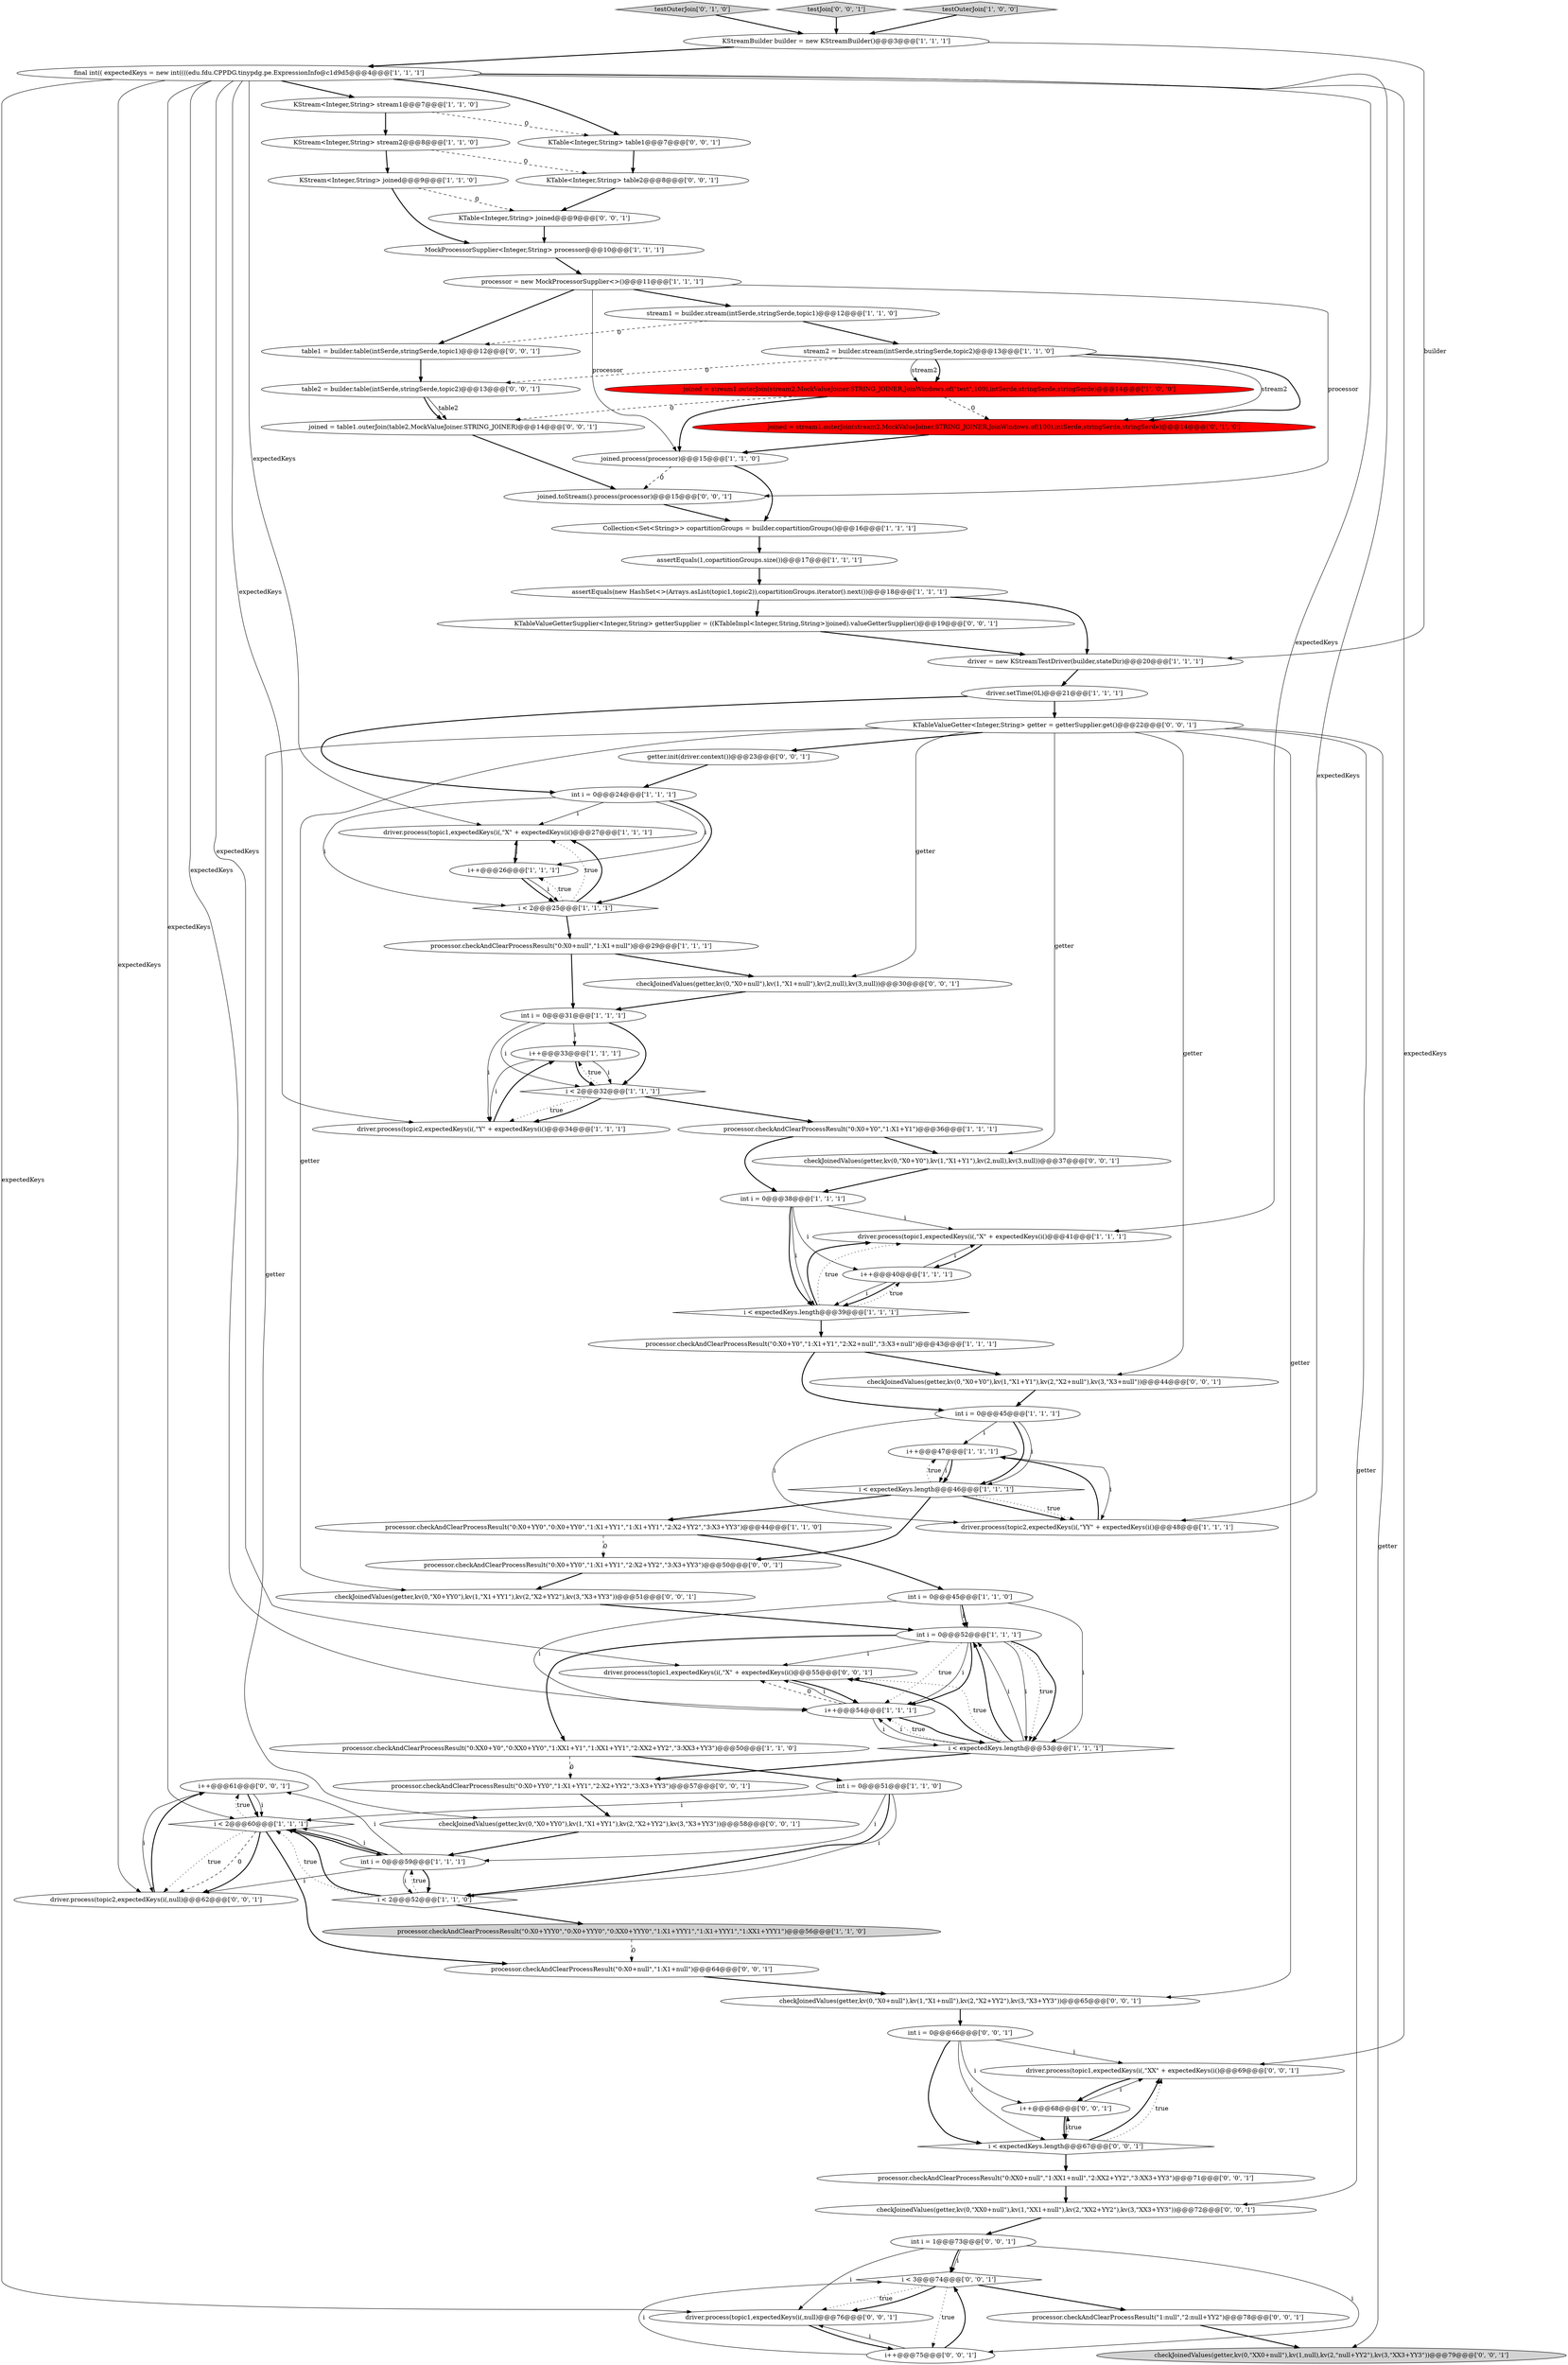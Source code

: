digraph {
70 [style = filled, label = "i++@@@61@@@['0', '0', '1']", fillcolor = white, shape = ellipse image = "AAA0AAABBB3BBB"];
31 [style = filled, label = "processor = new MockProcessorSupplier<>()@@@11@@@['1', '1', '1']", fillcolor = white, shape = ellipse image = "AAA0AAABBB1BBB"];
41 [style = filled, label = "driver.process(topic1,expectedKeys(i(,\"X\" + expectedKeys(i()@@@41@@@['1', '1', '1']", fillcolor = white, shape = ellipse image = "AAA0AAABBB1BBB"];
21 [style = filled, label = "driver = new KStreamTestDriver(builder,stateDir)@@@20@@@['1', '1', '1']", fillcolor = white, shape = ellipse image = "AAA0AAABBB1BBB"];
50 [style = filled, label = "processor.checkAndClearProcessResult(\"0:X0+null\",\"1:X1+null\")@@@64@@@['0', '0', '1']", fillcolor = white, shape = ellipse image = "AAA0AAABBB3BBB"];
9 [style = filled, label = "final int(( expectedKeys = new int((((edu.fdu.CPPDG.tinypdg.pe.ExpressionInfo@c1d9d5@@@4@@@['1', '1', '1']", fillcolor = white, shape = ellipse image = "AAA0AAABBB1BBB"];
71 [style = filled, label = "KTableValueGetter<Integer,String> getter = getterSupplier.get()@@@22@@@['0', '0', '1']", fillcolor = white, shape = ellipse image = "AAA0AAABBB3BBB"];
22 [style = filled, label = "i++@@@26@@@['1', '1', '1']", fillcolor = white, shape = ellipse image = "AAA0AAABBB1BBB"];
8 [style = filled, label = "driver.setTime(0L)@@@21@@@['1', '1', '1']", fillcolor = white, shape = ellipse image = "AAA0AAABBB1BBB"];
3 [style = filled, label = "i++@@@47@@@['1', '1', '1']", fillcolor = white, shape = ellipse image = "AAA0AAABBB1BBB"];
26 [style = filled, label = "stream2 = builder.stream(intSerde,stringSerde,topic2)@@@13@@@['1', '1', '0']", fillcolor = white, shape = ellipse image = "AAA0AAABBB1BBB"];
35 [style = filled, label = "int i = 0@@@38@@@['1', '1', '1']", fillcolor = white, shape = ellipse image = "AAA0AAABBB1BBB"];
42 [style = filled, label = "int i = 0@@@51@@@['1', '1', '0']", fillcolor = white, shape = ellipse image = "AAA0AAABBB1BBB"];
48 [style = filled, label = "testOuterJoin['0', '1', '0']", fillcolor = lightgray, shape = diamond image = "AAA0AAABBB2BBB"];
57 [style = filled, label = "KTable<Integer,String> joined@@@9@@@['0', '0', '1']", fillcolor = white, shape = ellipse image = "AAA0AAABBB3BBB"];
6 [style = filled, label = "processor.checkAndClearProcessResult(\"0:X0+null\",\"1:X1+null\")@@@29@@@['1', '1', '1']", fillcolor = white, shape = ellipse image = "AAA0AAABBB1BBB"];
23 [style = filled, label = "joined.process(processor)@@@15@@@['1', '1', '0']", fillcolor = white, shape = ellipse image = "AAA0AAABBB1BBB"];
80 [style = filled, label = "checkJoinedValues(getter,kv(0,\"X0+null\"),kv(1,\"X1+null\"),kv(2,\"X2+YY2\"),kv(3,\"X3+YY3\"))@@@65@@@['0', '0', '1']", fillcolor = white, shape = ellipse image = "AAA0AAABBB3BBB"];
19 [style = filled, label = "i < 2@@@52@@@['1', '1', '0']", fillcolor = white, shape = diamond image = "AAA0AAABBB1BBB"];
52 [style = filled, label = "i < 3@@@74@@@['0', '0', '1']", fillcolor = white, shape = diamond image = "AAA0AAABBB3BBB"];
29 [style = filled, label = "int i = 0@@@45@@@['1', '1', '1']", fillcolor = white, shape = ellipse image = "AAA0AAABBB1BBB"];
69 [style = filled, label = "int i = 1@@@73@@@['0', '0', '1']", fillcolor = white, shape = ellipse image = "AAA0AAABBB3BBB"];
58 [style = filled, label = "KTableValueGetterSupplier<Integer,String> getterSupplier = ((KTableImpl<Integer,String,String>)joined).valueGetterSupplier()@@@19@@@['0', '0', '1']", fillcolor = white, shape = ellipse image = "AAA0AAABBB3BBB"];
60 [style = filled, label = "testJoin['0', '0', '1']", fillcolor = lightgray, shape = diamond image = "AAA0AAABBB3BBB"];
0 [style = filled, label = "i++@@@33@@@['1', '1', '1']", fillcolor = white, shape = ellipse image = "AAA0AAABBB1BBB"];
36 [style = filled, label = "Collection<Set<String>> copartitionGroups = builder.copartitionGroups()@@@16@@@['1', '1', '1']", fillcolor = white, shape = ellipse image = "AAA0AAABBB1BBB"];
56 [style = filled, label = "checkJoinedValues(getter,kv(0,\"XX0+null\"),kv(1,null),kv(2,\"null+YY2\"),kv(3,\"XX3+YY3\"))@@@79@@@['0', '0', '1']", fillcolor = lightgray, shape = ellipse image = "AAA0AAABBB3BBB"];
68 [style = filled, label = "driver.process(topic1,expectedKeys(i(,\"XX\" + expectedKeys(i()@@@69@@@['0', '0', '1']", fillcolor = white, shape = ellipse image = "AAA0AAABBB3BBB"];
75 [style = filled, label = "driver.process(topic1,expectedKeys(i(,null)@@@76@@@['0', '0', '1']", fillcolor = white, shape = ellipse image = "AAA0AAABBB3BBB"];
77 [style = filled, label = "joined.toStream().process(processor)@@@15@@@['0', '0', '1']", fillcolor = white, shape = ellipse image = "AAA0AAABBB3BBB"];
17 [style = filled, label = "int i = 0@@@31@@@['1', '1', '1']", fillcolor = white, shape = ellipse image = "AAA0AAABBB1BBB"];
83 [style = filled, label = "checkJoinedValues(getter,kv(0,\"X0+YY0\"),kv(1,\"X1+YY1\"),kv(2,\"X2+YY2\"),kv(3,\"X3+YY3\"))@@@58@@@['0', '0', '1']", fillcolor = white, shape = ellipse image = "AAA0AAABBB3BBB"];
25 [style = filled, label = "testOuterJoin['1', '0', '0']", fillcolor = lightgray, shape = diamond image = "AAA0AAABBB1BBB"];
73 [style = filled, label = "processor.checkAndClearProcessResult(\"0:XX0+null\",\"1:XX1+null\",\"2:XX2+YY2\",\"3:XX3+YY3\")@@@71@@@['0', '0', '1']", fillcolor = white, shape = ellipse image = "AAA0AAABBB3BBB"];
12 [style = filled, label = "i++@@@40@@@['1', '1', '1']", fillcolor = white, shape = ellipse image = "AAA0AAABBB1BBB"];
11 [style = filled, label = "i < 2@@@60@@@['1', '1', '1']", fillcolor = white, shape = diamond image = "AAA0AAABBB1BBB"];
34 [style = filled, label = "driver.process(topic1,expectedKeys(i(,\"X\" + expectedKeys(i()@@@27@@@['1', '1', '1']", fillcolor = white, shape = ellipse image = "AAA0AAABBB1BBB"];
64 [style = filled, label = "table2 = builder.table(intSerde,stringSerde,topic2)@@@13@@@['0', '0', '1']", fillcolor = white, shape = ellipse image = "AAA0AAABBB3BBB"];
78 [style = filled, label = "checkJoinedValues(getter,kv(0,\"XX0+null\"),kv(1,\"XX1+null\"),kv(2,\"XX2+YY2\"),kv(3,\"XX3+YY3\"))@@@72@@@['0', '0', '1']", fillcolor = white, shape = ellipse image = "AAA0AAABBB3BBB"];
32 [style = filled, label = "joined = stream1.outerJoin(stream2,MockValueJoiner.STRING_JOINER,JoinWindows.of(\"test\",100),intSerde,stringSerde,stringSerde)@@@14@@@['1', '0', '0']", fillcolor = red, shape = ellipse image = "AAA1AAABBB1BBB"];
65 [style = filled, label = "int i = 0@@@66@@@['0', '0', '1']", fillcolor = white, shape = ellipse image = "AAA0AAABBB3BBB"];
10 [style = filled, label = "driver.process(topic2,expectedKeys(i(,\"YY\" + expectedKeys(i()@@@48@@@['1', '1', '1']", fillcolor = white, shape = ellipse image = "AAA0AAABBB1BBB"];
1 [style = filled, label = "int i = 0@@@59@@@['1', '1', '1']", fillcolor = white, shape = ellipse image = "AAA0AAABBB1BBB"];
66 [style = filled, label = "checkJoinedValues(getter,kv(0,\"X0+Y0\"),kv(1,\"X1+Y1\"),kv(2,null),kv(3,null))@@@37@@@['0', '0', '1']", fillcolor = white, shape = ellipse image = "AAA0AAABBB3BBB"];
54 [style = filled, label = "checkJoinedValues(getter,kv(0,\"X0+null\"),kv(1,\"X1+null\"),kv(2,null),kv(3,null))@@@30@@@['0', '0', '1']", fillcolor = white, shape = ellipse image = "AAA0AAABBB3BBB"];
18 [style = filled, label = "assertEquals(1,copartitionGroups.size())@@@17@@@['1', '1', '1']", fillcolor = white, shape = ellipse image = "AAA0AAABBB1BBB"];
40 [style = filled, label = "processor.checkAndClearProcessResult(\"0:XX0+Y0\",\"0:XX0+YY0\",\"1:XX1+Y1\",\"1:XX1+YY1\",\"2:XX2+YY2\",\"3:XX3+YY3\")@@@50@@@['1', '1', '0']", fillcolor = white, shape = ellipse image = "AAA0AAABBB1BBB"];
2 [style = filled, label = "KStreamBuilder builder = new KStreamBuilder()@@@3@@@['1', '1', '1']", fillcolor = white, shape = ellipse image = "AAA0AAABBB1BBB"];
55 [style = filled, label = "i < expectedKeys.length@@@67@@@['0', '0', '1']", fillcolor = white, shape = diamond image = "AAA0AAABBB3BBB"];
61 [style = filled, label = "table1 = builder.table(intSerde,stringSerde,topic1)@@@12@@@['0', '0', '1']", fillcolor = white, shape = ellipse image = "AAA0AAABBB3BBB"];
62 [style = filled, label = "driver.process(topic1,expectedKeys(i(,\"X\" + expectedKeys(i()@@@55@@@['0', '0', '1']", fillcolor = white, shape = ellipse image = "AAA0AAABBB3BBB"];
63 [style = filled, label = "getter.init(driver.context())@@@23@@@['0', '0', '1']", fillcolor = white, shape = ellipse image = "AAA0AAABBB3BBB"];
30 [style = filled, label = "processor.checkAndClearProcessResult(\"0:X0+YYY0\",\"0:X0+YYY0\",\"0:XX0+YYY0\",\"1:X1+YYY1\",\"1:X1+YYY1\",\"1:XX1+YYY1\")@@@56@@@['1', '1', '0']", fillcolor = lightgray, shape = ellipse image = "AAA0AAABBB1BBB"];
47 [style = filled, label = "joined = stream1.outerJoin(stream2,MockValueJoiner.STRING_JOINER,JoinWindows.of(100),intSerde,stringSerde,stringSerde)@@@14@@@['0', '1', '0']", fillcolor = red, shape = ellipse image = "AAA1AAABBB2BBB"];
81 [style = filled, label = "i++@@@75@@@['0', '0', '1']", fillcolor = white, shape = ellipse image = "AAA0AAABBB3BBB"];
38 [style = filled, label = "i < 2@@@32@@@['1', '1', '1']", fillcolor = white, shape = diamond image = "AAA0AAABBB1BBB"];
7 [style = filled, label = "KStream<Integer,String> stream1@@@7@@@['1', '1', '0']", fillcolor = white, shape = ellipse image = "AAA0AAABBB1BBB"];
49 [style = filled, label = "KTable<Integer,String> table1@@@7@@@['0', '0', '1']", fillcolor = white, shape = ellipse image = "AAA0AAABBB3BBB"];
43 [style = filled, label = "i < expectedKeys.length@@@46@@@['1', '1', '1']", fillcolor = white, shape = diamond image = "AAA0AAABBB1BBB"];
20 [style = filled, label = "KStream<Integer,String> stream2@@@8@@@['1', '1', '0']", fillcolor = white, shape = ellipse image = "AAA0AAABBB1BBB"];
28 [style = filled, label = "int i = 0@@@52@@@['1', '1', '1']", fillcolor = white, shape = ellipse image = "AAA0AAABBB1BBB"];
51 [style = filled, label = "KTable<Integer,String> table2@@@8@@@['0', '0', '1']", fillcolor = white, shape = ellipse image = "AAA0AAABBB3BBB"];
27 [style = filled, label = "int i = 0@@@45@@@['1', '1', '0']", fillcolor = white, shape = ellipse image = "AAA0AAABBB1BBB"];
76 [style = filled, label = "checkJoinedValues(getter,kv(0,\"X0+YY0\"),kv(1,\"X1+YY1\"),kv(2,\"X2+YY2\"),kv(3,\"X3+YY3\"))@@@51@@@['0', '0', '1']", fillcolor = white, shape = ellipse image = "AAA0AAABBB3BBB"];
24 [style = filled, label = "MockProcessorSupplier<Integer,String> processor@@@10@@@['1', '1', '1']", fillcolor = white, shape = ellipse image = "AAA0AAABBB1BBB"];
39 [style = filled, label = "i < expectedKeys.length@@@39@@@['1', '1', '1']", fillcolor = white, shape = diamond image = "AAA0AAABBB1BBB"];
45 [style = filled, label = "processor.checkAndClearProcessResult(\"0:X0+Y0\",\"1:X1+Y1\")@@@36@@@['1', '1', '1']", fillcolor = white, shape = ellipse image = "AAA0AAABBB1BBB"];
74 [style = filled, label = "processor.checkAndClearProcessResult(\"1:null\",\"2:null+YY2\")@@@78@@@['0', '0', '1']", fillcolor = white, shape = ellipse image = "AAA0AAABBB3BBB"];
53 [style = filled, label = "processor.checkAndClearProcessResult(\"0:X0+YY0\",\"1:X1+YY1\",\"2:X2+YY2\",\"3:X3+YY3\")@@@50@@@['0', '0', '1']", fillcolor = white, shape = ellipse image = "AAA0AAABBB3BBB"];
4 [style = filled, label = "driver.process(topic2,expectedKeys(i(,\"Y\" + expectedKeys(i()@@@34@@@['1', '1', '1']", fillcolor = white, shape = ellipse image = "AAA0AAABBB1BBB"];
46 [style = filled, label = "processor.checkAndClearProcessResult(\"0:X0+YY0\",\"0:X0+YY0\",\"1:X1+YY1\",\"1:X1+YY1\",\"2:X2+YY2\",\"3:X3+YY3\")@@@44@@@['1', '1', '0']", fillcolor = white, shape = ellipse image = "AAA0AAABBB1BBB"];
59 [style = filled, label = "i++@@@68@@@['0', '0', '1']", fillcolor = white, shape = ellipse image = "AAA0AAABBB3BBB"];
67 [style = filled, label = "joined = table1.outerJoin(table2,MockValueJoiner.STRING_JOINER)@@@14@@@['0', '0', '1']", fillcolor = white, shape = ellipse image = "AAA0AAABBB3BBB"];
44 [style = filled, label = "assertEquals(new HashSet<>(Arrays.asList(topic1,topic2)),copartitionGroups.iterator().next())@@@18@@@['1', '1', '1']", fillcolor = white, shape = ellipse image = "AAA0AAABBB1BBB"];
72 [style = filled, label = "driver.process(topic2,expectedKeys(i(,null)@@@62@@@['0', '0', '1']", fillcolor = white, shape = ellipse image = "AAA0AAABBB3BBB"];
16 [style = filled, label = "stream1 = builder.stream(intSerde,stringSerde,topic1)@@@12@@@['1', '1', '0']", fillcolor = white, shape = ellipse image = "AAA0AAABBB1BBB"];
79 [style = filled, label = "checkJoinedValues(getter,kv(0,\"X0+Y0\"),kv(1,\"X1+Y1\"),kv(2,\"X2+null\"),kv(3,\"X3+null\"))@@@44@@@['0', '0', '1']", fillcolor = white, shape = ellipse image = "AAA0AAABBB3BBB"];
82 [style = filled, label = "processor.checkAndClearProcessResult(\"0:X0+YY0\",\"1:X1+YY1\",\"2:X2+YY2\",\"3:X3+YY3\")@@@57@@@['0', '0', '1']", fillcolor = white, shape = ellipse image = "AAA0AAABBB3BBB"];
14 [style = filled, label = "KStream<Integer,String> joined@@@9@@@['1', '1', '0']", fillcolor = white, shape = ellipse image = "AAA0AAABBB1BBB"];
33 [style = filled, label = "i < expectedKeys.length@@@53@@@['1', '1', '1']", fillcolor = white, shape = diamond image = "AAA0AAABBB1BBB"];
15 [style = filled, label = "i++@@@54@@@['1', '1', '1']", fillcolor = white, shape = ellipse image = "AAA0AAABBB1BBB"];
13 [style = filled, label = "processor.checkAndClearProcessResult(\"0:X0+Y0\",\"1:X1+Y1\",\"2:X2+null\",\"3:X3+null\")@@@43@@@['1', '1', '1']", fillcolor = white, shape = ellipse image = "AAA0AAABBB1BBB"];
5 [style = filled, label = "int i = 0@@@24@@@['1', '1', '1']", fillcolor = white, shape = ellipse image = "AAA0AAABBB1BBB"];
37 [style = filled, label = "i < 2@@@25@@@['1', '1', '1']", fillcolor = white, shape = diamond image = "AAA0AAABBB1BBB"];
32->47 [style = dashed, label="0"];
14->24 [style = bold, label=""];
9->62 [style = solid, label="expectedKeys"];
55->68 [style = bold, label=""];
81->75 [style = solid, label="i"];
32->23 [style = bold, label=""];
12->39 [style = solid, label="i"];
81->52 [style = bold, label=""];
5->37 [style = solid, label="i"];
15->33 [style = solid, label="i"];
52->75 [style = dotted, label="true"];
22->37 [style = bold, label=""];
27->28 [style = bold, label=""];
81->52 [style = solid, label="i"];
31->61 [style = bold, label=""];
7->49 [style = dashed, label="0"];
28->15 [style = dotted, label="true"];
21->8 [style = bold, label=""];
38->4 [style = bold, label=""];
70->11 [style = bold, label=""];
50->80 [style = bold, label=""];
28->33 [style = solid, label="i"];
49->51 [style = bold, label=""];
30->50 [style = dashed, label="0"];
19->11 [style = bold, label=""];
1->19 [style = solid, label="i"];
0->4 [style = solid, label="i"];
9->7 [style = bold, label=""];
28->62 [style = solid, label="i"];
42->11 [style = solid, label="i"];
69->52 [style = solid, label="i"];
61->64 [style = bold, label=""];
11->72 [style = dotted, label="true"];
71->63 [style = bold, label=""];
71->56 [style = solid, label="getter"];
17->38 [style = bold, label=""];
16->61 [style = dashed, label="0"];
18->44 [style = bold, label=""];
1->70 [style = solid, label="i"];
45->66 [style = bold, label=""];
70->72 [style = solid, label="i"];
9->72 [style = solid, label="expectedKeys"];
28->15 [style = solid, label="i"];
19->11 [style = dotted, label="true"];
43->53 [style = bold, label=""];
36->18 [style = bold, label=""];
9->41 [style = solid, label="expectedKeys"];
52->74 [style = bold, label=""];
29->43 [style = bold, label=""];
71->54 [style = solid, label="getter"];
26->47 [style = solid, label="stream2"];
35->39 [style = solid, label="i"];
23->36 [style = bold, label=""];
45->35 [style = bold, label=""];
5->37 [style = bold, label=""];
9->34 [style = solid, label="expectedKeys"];
29->10 [style = solid, label="i"];
42->19 [style = bold, label=""];
0->38 [style = solid, label="i"];
42->1 [style = solid, label="i"];
11->70 [style = dotted, label="true"];
9->11 [style = solid, label="expectedKeys"];
79->29 [style = bold, label=""];
76->28 [style = bold, label=""];
44->21 [style = bold, label=""];
55->59 [style = dotted, label="true"];
26->32 [style = bold, label=""];
63->5 [style = bold, label=""];
69->81 [style = solid, label="i"];
48->2 [style = bold, label=""];
35->12 [style = solid, label="i"];
77->36 [style = bold, label=""];
6->54 [style = bold, label=""];
33->28 [style = bold, label=""];
9->4 [style = solid, label="expectedKeys"];
16->26 [style = bold, label=""];
26->47 [style = bold, label=""];
54->17 [style = bold, label=""];
20->14 [style = bold, label=""];
38->45 [style = bold, label=""];
38->4 [style = dotted, label="true"];
2->9 [style = bold, label=""];
71->83 [style = solid, label="getter"];
33->62 [style = dotted, label="true"];
25->2 [style = bold, label=""];
57->24 [style = bold, label=""];
43->46 [style = bold, label=""];
66->35 [style = bold, label=""];
0->38 [style = bold, label=""];
4->0 [style = bold, label=""];
33->82 [style = bold, label=""];
1->11 [style = bold, label=""];
59->55 [style = solid, label="i"];
31->77 [style = solid, label="processor"];
59->68 [style = solid, label="i"];
3->10 [style = solid, label="i"];
71->78 [style = solid, label="getter"];
52->81 [style = dotted, label="true"];
73->78 [style = bold, label=""];
3->43 [style = solid, label="i"];
59->55 [style = bold, label=""];
39->41 [style = bold, label=""];
43->10 [style = bold, label=""];
35->41 [style = solid, label="i"];
65->55 [style = bold, label=""];
69->75 [style = solid, label="i"];
1->19 [style = bold, label=""];
71->76 [style = solid, label="getter"];
15->33 [style = bold, label=""];
11->72 [style = dashed, label="0"];
43->10 [style = dotted, label="true"];
6->17 [style = bold, label=""];
12->41 [style = solid, label="i"];
19->1 [style = dotted, label="true"];
67->77 [style = bold, label=""];
17->0 [style = solid, label="i"];
64->67 [style = solid, label="table2"];
60->2 [style = bold, label=""];
32->67 [style = dashed, label="0"];
39->13 [style = bold, label=""];
31->23 [style = solid, label="processor"];
35->39 [style = bold, label=""];
40->82 [style = dashed, label="0"];
65->68 [style = solid, label="i"];
83->1 [style = bold, label=""];
27->15 [style = solid, label="i"];
27->33 [style = solid, label="i"];
7->20 [style = bold, label=""];
53->76 [style = bold, label=""];
82->83 [style = bold, label=""];
71->79 [style = solid, label="getter"];
70->11 [style = solid, label="i"];
26->64 [style = dashed, label="0"];
24->31 [style = bold, label=""];
46->53 [style = dashed, label="0"];
33->28 [style = solid, label="i"];
43->3 [style = dotted, label="true"];
37->22 [style = dotted, label="true"];
1->11 [style = solid, label="i"];
11->50 [style = bold, label=""];
8->71 [style = bold, label=""];
9->68 [style = solid, label="expectedKeys"];
64->67 [style = bold, label=""];
41->12 [style = bold, label=""];
37->34 [style = dotted, label="true"];
51->57 [style = bold, label=""];
12->39 [style = bold, label=""];
62->15 [style = bold, label=""];
9->49 [style = bold, label=""];
75->81 [style = bold, label=""];
47->23 [style = bold, label=""];
39->12 [style = dotted, label="true"];
33->15 [style = solid, label="i"];
22->37 [style = solid, label="i"];
33->62 [style = bold, label=""];
29->3 [style = solid, label="i"];
28->15 [style = bold, label=""];
28->40 [style = bold, label=""];
11->72 [style = bold, label=""];
17->4 [style = solid, label="i"];
80->65 [style = bold, label=""];
9->75 [style = solid, label="expectedKeys"];
55->68 [style = dotted, label="true"];
71->66 [style = solid, label="getter"];
31->16 [style = bold, label=""];
11->1 [style = bold, label=""];
65->55 [style = solid, label="i"];
28->33 [style = dotted, label="true"];
72->70 [style = bold, label=""];
55->73 [style = bold, label=""];
20->51 [style = dashed, label="0"];
42->19 [style = solid, label="i"];
52->75 [style = bold, label=""];
10->3 [style = bold, label=""];
22->34 [style = solid, label="i"];
38->0 [style = dotted, label="true"];
14->57 [style = dashed, label="0"];
37->6 [style = bold, label=""];
65->59 [style = solid, label="i"];
5->34 [style = solid, label="i"];
15->62 [style = dashed, label="0"];
34->22 [style = bold, label=""];
2->21 [style = solid, label="builder"];
29->43 [style = solid, label="i"];
13->29 [style = bold, label=""];
1->72 [style = solid, label="i"];
5->22 [style = solid, label="i"];
28->33 [style = bold, label=""];
8->5 [style = bold, label=""];
26->32 [style = solid, label="stream2"];
33->15 [style = dotted, label="true"];
23->77 [style = dashed, label="0"];
9->10 [style = solid, label="expectedKeys"];
37->34 [style = bold, label=""];
27->28 [style = solid, label="i"];
46->27 [style = bold, label=""];
39->41 [style = dotted, label="true"];
68->59 [style = bold, label=""];
13->79 [style = bold, label=""];
78->69 [style = bold, label=""];
17->38 [style = solid, label="i"];
58->21 [style = bold, label=""];
15->62 [style = solid, label="i"];
44->58 [style = bold, label=""];
3->43 [style = bold, label=""];
69->52 [style = bold, label=""];
40->42 [style = bold, label=""];
9->15 [style = solid, label="expectedKeys"];
71->80 [style = solid, label="getter"];
74->56 [style = bold, label=""];
19->30 [style = bold, label=""];
}
